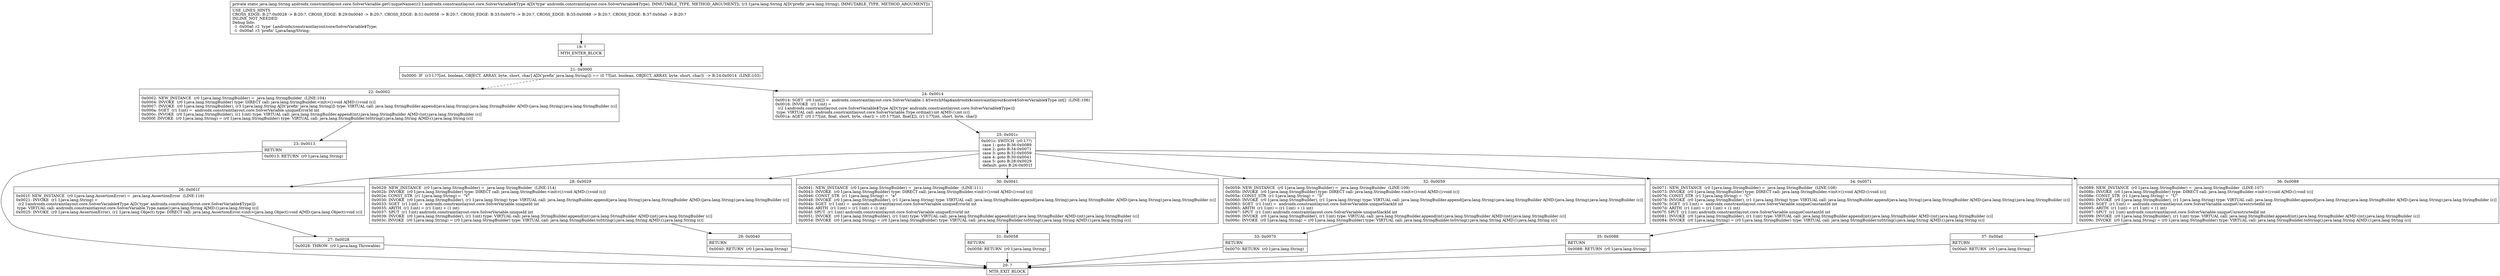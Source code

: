 digraph "CFG forandroidx.constraintlayout.core.SolverVariable.getUniqueName(Landroidx\/constraintlayout\/core\/SolverVariable$Type;Ljava\/lang\/String;)Ljava\/lang\/String;" {
Node_19 [shape=record,label="{19\:\ ?|MTH_ENTER_BLOCK\l}"];
Node_21 [shape=record,label="{21\:\ 0x0000|0x0000: IF  (r3 I:??[int, boolean, OBJECT, ARRAY, byte, short, char] A[D('prefix' java.lang.String)]) == (0 ??[int, boolean, OBJECT, ARRAY, byte, short, char])  \-\> B:24:0x0014  (LINE:103)\l}"];
Node_22 [shape=record,label="{22\:\ 0x0002|0x0002: NEW_INSTANCE  (r0 I:java.lang.StringBuilder) =  java.lang.StringBuilder  (LINE:104)\l0x0004: INVOKE  (r0 I:java.lang.StringBuilder) type: DIRECT call: java.lang.StringBuilder.\<init\>():void A[MD:():void (c)]\l0x0007: INVOKE  (r0 I:java.lang.StringBuilder), (r3 I:java.lang.String A[D('prefix' java.lang.String)]) type: VIRTUAL call: java.lang.StringBuilder.append(java.lang.String):java.lang.StringBuilder A[MD:(java.lang.String):java.lang.StringBuilder (c)]\l0x000a: SGET  (r1 I:int) =  androidx.constraintlayout.core.SolverVariable.uniqueErrorId int \l0x000c: INVOKE  (r0 I:java.lang.StringBuilder), (r1 I:int) type: VIRTUAL call: java.lang.StringBuilder.append(int):java.lang.StringBuilder A[MD:(int):java.lang.StringBuilder (c)]\l0x000f: INVOKE  (r0 I:java.lang.String) = (r0 I:java.lang.StringBuilder) type: VIRTUAL call: java.lang.StringBuilder.toString():java.lang.String A[MD:():java.lang.String (c)]\l}"];
Node_23 [shape=record,label="{23\:\ 0x0013|RETURN\l|0x0013: RETURN  (r0 I:java.lang.String) \l}"];
Node_20 [shape=record,label="{20\:\ ?|MTH_EXIT_BLOCK\l}"];
Node_24 [shape=record,label="{24\:\ 0x0014|0x0014: SGET  (r0 I:int[]) =  androidx.constraintlayout.core.SolverVariable.1.$SwitchMap$androidx$constraintlayout$core$SolverVariable$Type int[]  (LINE:106)\l0x0016: INVOKE  (r1 I:int) = \l  (r2 I:androidx.constraintlayout.core.SolverVariable$Type A[D('type' androidx.constraintlayout.core.SolverVariable$Type)])\l type: VIRTUAL call: androidx.constraintlayout.core.SolverVariable.Type.ordinal():int A[MD:():int (c)]\l0x001a: AGET  (r0 I:??[int, float, short, byte, char]) = (r0 I:??[int, float][]), (r1 I:??[int, short, byte, char]) \l}"];
Node_25 [shape=record,label="{25\:\ 0x001c|0x001c: SWITCH  (r0 I:??)\l case 1: goto B:36:0x0089\l case 2: goto B:34:0x0071\l case 3: goto B:32:0x0059\l case 4: goto B:30:0x0041\l case 5: goto B:28:0x0029\l default: goto B:26:0x001f \l}"];
Node_26 [shape=record,label="{26\:\ 0x001f|0x001f: NEW_INSTANCE  (r0 I:java.lang.AssertionError) =  java.lang.AssertionError  (LINE:116)\l0x0021: INVOKE  (r1 I:java.lang.String) = \l  (r2 I:androidx.constraintlayout.core.SolverVariable$Type A[D('type' androidx.constraintlayout.core.SolverVariable$Type)])\l type: VIRTUAL call: androidx.constraintlayout.core.SolverVariable.Type.name():java.lang.String A[MD:():java.lang.String (c)]\l0x0025: INVOKE  (r0 I:java.lang.AssertionError), (r1 I:java.lang.Object) type: DIRECT call: java.lang.AssertionError.\<init\>(java.lang.Object):void A[MD:(java.lang.Object):void (c)]\l}"];
Node_27 [shape=record,label="{27\:\ 0x0028|0x0028: THROW  (r0 I:java.lang.Throwable) \l}"];
Node_28 [shape=record,label="{28\:\ 0x0029|0x0029: NEW_INSTANCE  (r0 I:java.lang.StringBuilder) =  java.lang.StringBuilder  (LINE:114)\l0x002b: INVOKE  (r0 I:java.lang.StringBuilder) type: DIRECT call: java.lang.StringBuilder.\<init\>():void A[MD:():void (c)]\l0x002e: CONST_STR  (r1 I:java.lang.String) =  \"V\" \l0x0030: INVOKE  (r0 I:java.lang.StringBuilder), (r1 I:java.lang.String) type: VIRTUAL call: java.lang.StringBuilder.append(java.lang.String):java.lang.StringBuilder A[MD:(java.lang.String):java.lang.StringBuilder (c)]\l0x0033: SGET  (r1 I:int) =  androidx.constraintlayout.core.SolverVariable.uniqueId int \l0x0035: ARITH  (r1 I:int) = (r1 I:int) + (1 int) \l0x0037: SPUT  (r1 I:int) androidx.constraintlayout.core.SolverVariable.uniqueId int \l0x0039: INVOKE  (r0 I:java.lang.StringBuilder), (r1 I:int) type: VIRTUAL call: java.lang.StringBuilder.append(int):java.lang.StringBuilder A[MD:(int):java.lang.StringBuilder (c)]\l0x003c: INVOKE  (r0 I:java.lang.String) = (r0 I:java.lang.StringBuilder) type: VIRTUAL call: java.lang.StringBuilder.toString():java.lang.String A[MD:():java.lang.String (c)]\l}"];
Node_29 [shape=record,label="{29\:\ 0x0040|RETURN\l|0x0040: RETURN  (r0 I:java.lang.String) \l}"];
Node_30 [shape=record,label="{30\:\ 0x0041|0x0041: NEW_INSTANCE  (r0 I:java.lang.StringBuilder) =  java.lang.StringBuilder  (LINE:111)\l0x0043: INVOKE  (r0 I:java.lang.StringBuilder) type: DIRECT call: java.lang.StringBuilder.\<init\>():void A[MD:():void (c)]\l0x0046: CONST_STR  (r1 I:java.lang.String) =  \"e\" \l0x0048: INVOKE  (r0 I:java.lang.StringBuilder), (r1 I:java.lang.String) type: VIRTUAL call: java.lang.StringBuilder.append(java.lang.String):java.lang.StringBuilder A[MD:(java.lang.String):java.lang.StringBuilder (c)]\l0x004b: SGET  (r1 I:int) =  androidx.constraintlayout.core.SolverVariable.uniqueErrorId int \l0x004d: ARITH  (r1 I:int) = (r1 I:int) + (1 int) \l0x004f: SPUT  (r1 I:int) androidx.constraintlayout.core.SolverVariable.uniqueErrorId int \l0x0051: INVOKE  (r0 I:java.lang.StringBuilder), (r1 I:int) type: VIRTUAL call: java.lang.StringBuilder.append(int):java.lang.StringBuilder A[MD:(int):java.lang.StringBuilder (c)]\l0x0054: INVOKE  (r0 I:java.lang.String) = (r0 I:java.lang.StringBuilder) type: VIRTUAL call: java.lang.StringBuilder.toString():java.lang.String A[MD:():java.lang.String (c)]\l}"];
Node_31 [shape=record,label="{31\:\ 0x0058|RETURN\l|0x0058: RETURN  (r0 I:java.lang.String) \l}"];
Node_32 [shape=record,label="{32\:\ 0x0059|0x0059: NEW_INSTANCE  (r0 I:java.lang.StringBuilder) =  java.lang.StringBuilder  (LINE:109)\l0x005b: INVOKE  (r0 I:java.lang.StringBuilder) type: DIRECT call: java.lang.StringBuilder.\<init\>():void A[MD:():void (c)]\l0x005e: CONST_STR  (r1 I:java.lang.String) =  \"S\" \l0x0060: INVOKE  (r0 I:java.lang.StringBuilder), (r1 I:java.lang.String) type: VIRTUAL call: java.lang.StringBuilder.append(java.lang.String):java.lang.StringBuilder A[MD:(java.lang.String):java.lang.StringBuilder (c)]\l0x0063: SGET  (r1 I:int) =  androidx.constraintlayout.core.SolverVariable.uniqueSlackId int \l0x0065: ARITH  (r1 I:int) = (r1 I:int) + (1 int) \l0x0067: SPUT  (r1 I:int) androidx.constraintlayout.core.SolverVariable.uniqueSlackId int \l0x0069: INVOKE  (r0 I:java.lang.StringBuilder), (r1 I:int) type: VIRTUAL call: java.lang.StringBuilder.append(int):java.lang.StringBuilder A[MD:(int):java.lang.StringBuilder (c)]\l0x006c: INVOKE  (r0 I:java.lang.String) = (r0 I:java.lang.StringBuilder) type: VIRTUAL call: java.lang.StringBuilder.toString():java.lang.String A[MD:():java.lang.String (c)]\l}"];
Node_33 [shape=record,label="{33\:\ 0x0070|RETURN\l|0x0070: RETURN  (r0 I:java.lang.String) \l}"];
Node_34 [shape=record,label="{34\:\ 0x0071|0x0071: NEW_INSTANCE  (r0 I:java.lang.StringBuilder) =  java.lang.StringBuilder  (LINE:108)\l0x0073: INVOKE  (r0 I:java.lang.StringBuilder) type: DIRECT call: java.lang.StringBuilder.\<init\>():void A[MD:():void (c)]\l0x0076: CONST_STR  (r1 I:java.lang.String) =  \"C\" \l0x0078: INVOKE  (r0 I:java.lang.StringBuilder), (r1 I:java.lang.String) type: VIRTUAL call: java.lang.StringBuilder.append(java.lang.String):java.lang.StringBuilder A[MD:(java.lang.String):java.lang.StringBuilder (c)]\l0x007b: SGET  (r1 I:int) =  androidx.constraintlayout.core.SolverVariable.uniqueConstantId int \l0x007d: ARITH  (r1 I:int) = (r1 I:int) + (1 int) \l0x007f: SPUT  (r1 I:int) androidx.constraintlayout.core.SolverVariable.uniqueConstantId int \l0x0081: INVOKE  (r0 I:java.lang.StringBuilder), (r1 I:int) type: VIRTUAL call: java.lang.StringBuilder.append(int):java.lang.StringBuilder A[MD:(int):java.lang.StringBuilder (c)]\l0x0084: INVOKE  (r0 I:java.lang.String) = (r0 I:java.lang.StringBuilder) type: VIRTUAL call: java.lang.StringBuilder.toString():java.lang.String A[MD:():java.lang.String (c)]\l}"];
Node_35 [shape=record,label="{35\:\ 0x0088|RETURN\l|0x0088: RETURN  (r0 I:java.lang.String) \l}"];
Node_36 [shape=record,label="{36\:\ 0x0089|0x0089: NEW_INSTANCE  (r0 I:java.lang.StringBuilder) =  java.lang.StringBuilder  (LINE:107)\l0x008b: INVOKE  (r0 I:java.lang.StringBuilder) type: DIRECT call: java.lang.StringBuilder.\<init\>():void A[MD:():void (c)]\l0x008e: CONST_STR  (r1 I:java.lang.String) =  \"U\" \l0x0090: INVOKE  (r0 I:java.lang.StringBuilder), (r1 I:java.lang.String) type: VIRTUAL call: java.lang.StringBuilder.append(java.lang.String):java.lang.StringBuilder A[MD:(java.lang.String):java.lang.StringBuilder (c)]\l0x0093: SGET  (r1 I:int) =  androidx.constraintlayout.core.SolverVariable.uniqueUnrestrictedId int \l0x0095: ARITH  (r1 I:int) = (r1 I:int) + (1 int) \l0x0097: SPUT  (r1 I:int) androidx.constraintlayout.core.SolverVariable.uniqueUnrestrictedId int \l0x0099: INVOKE  (r0 I:java.lang.StringBuilder), (r1 I:int) type: VIRTUAL call: java.lang.StringBuilder.append(int):java.lang.StringBuilder A[MD:(int):java.lang.StringBuilder (c)]\l0x009c: INVOKE  (r0 I:java.lang.String) = (r0 I:java.lang.StringBuilder) type: VIRTUAL call: java.lang.StringBuilder.toString():java.lang.String A[MD:():java.lang.String (c)]\l}"];
Node_37 [shape=record,label="{37\:\ 0x00a0|RETURN\l|0x00a0: RETURN  (r0 I:java.lang.String) \l}"];
MethodNode[shape=record,label="{private static java.lang.String androidx.constraintlayout.core.SolverVariable.getUniqueName((r2 I:androidx.constraintlayout.core.SolverVariable$Type A[D('type' androidx.constraintlayout.core.SolverVariable$Type), IMMUTABLE_TYPE, METHOD_ARGUMENT]), (r3 I:java.lang.String A[D('prefix' java.lang.String), IMMUTABLE_TYPE, METHOD_ARGUMENT]))  | USE_LINES_HINTS\lCROSS_EDGE: B:27:0x0028 \-\> B:20:?, CROSS_EDGE: B:29:0x0040 \-\> B:20:?, CROSS_EDGE: B:31:0x0058 \-\> B:20:?, CROSS_EDGE: B:33:0x0070 \-\> B:20:?, CROSS_EDGE: B:35:0x0088 \-\> B:20:?, CROSS_EDGE: B:37:0x00a0 \-\> B:20:?\lINLINE_NOT_NEEDED\lDebug Info:\l  \-1 \-0x00af: r2 'type' Landroidx\/constraintlayout\/core\/SolverVariable$Type;\l  \-1 \-0x00af: r3 'prefix' Ljava\/lang\/String;\l}"];
MethodNode -> Node_19;Node_19 -> Node_21;
Node_21 -> Node_22[style=dashed];
Node_21 -> Node_24;
Node_22 -> Node_23;
Node_23 -> Node_20;
Node_24 -> Node_25;
Node_25 -> Node_26;
Node_25 -> Node_28;
Node_25 -> Node_30;
Node_25 -> Node_32;
Node_25 -> Node_34;
Node_25 -> Node_36;
Node_26 -> Node_27;
Node_27 -> Node_20;
Node_28 -> Node_29;
Node_29 -> Node_20;
Node_30 -> Node_31;
Node_31 -> Node_20;
Node_32 -> Node_33;
Node_33 -> Node_20;
Node_34 -> Node_35;
Node_35 -> Node_20;
Node_36 -> Node_37;
Node_37 -> Node_20;
}

